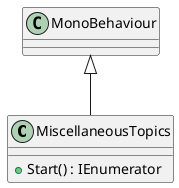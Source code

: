 @startuml
class MiscellaneousTopics {
    + Start() : IEnumerator
}
MonoBehaviour <|-- MiscellaneousTopics
@enduml
